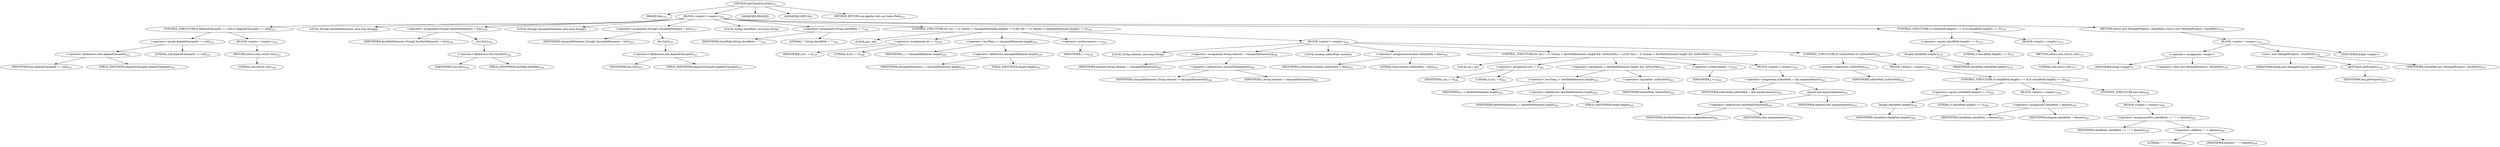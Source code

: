 digraph "getCheckClassPath" {  
"483" [label = <(METHOD,getCheckClassPath)<SUB>251</SUB>> ]
"34" [label = <(PARAM,this)<SUB>251</SUB>> ]
"484" [label = <(BLOCK,&lt;empty&gt;,&lt;empty&gt;)<SUB>251</SUB>> ]
"485" [label = <(CONTROL_STRUCTURE,if (dependClasspath == null),if (dependClasspath == null))<SUB>252</SUB>> ]
"486" [label = <(&lt;operator&gt;.equals,dependClasspath == null)<SUB>252</SUB>> ]
"487" [label = <(&lt;operator&gt;.fieldAccess,this.dependClasspath)<SUB>252</SUB>> ]
"488" [label = <(IDENTIFIER,this,dependClasspath == null)<SUB>252</SUB>> ]
"489" [label = <(FIELD_IDENTIFIER,dependClasspath,dependClasspath)<SUB>252</SUB>> ]
"490" [label = <(LITERAL,null,dependClasspath == null)<SUB>252</SUB>> ]
"491" [label = <(BLOCK,&lt;empty&gt;,&lt;empty&gt;)<SUB>252</SUB>> ]
"492" [label = <(RETURN,return null;,return null;)<SUB>253</SUB>> ]
"493" [label = <(LITERAL,null,return null;)<SUB>253</SUB>> ]
"494" [label = <(LOCAL,String[] destPathElements: java.lang.String[])> ]
"495" [label = <(&lt;operator&gt;.assignment,String[] destPathElements = list())<SUB>256</SUB>> ]
"496" [label = <(IDENTIFIER,destPathElements,String[] destPathElements = list())<SUB>256</SUB>> ]
"497" [label = <(list,list())<SUB>256</SUB>> ]
"498" [label = <(&lt;operator&gt;.fieldAccess,this.destPath)<SUB>256</SUB>> ]
"499" [label = <(IDENTIFIER,this,list())<SUB>256</SUB>> ]
"500" [label = <(FIELD_IDENTIFIER,destPath,destPath)<SUB>256</SUB>> ]
"501" [label = <(LOCAL,String[] classpathElements: java.lang.String[])> ]
"502" [label = <(&lt;operator&gt;.assignment,String[] classpathElements = list())<SUB>257</SUB>> ]
"503" [label = <(IDENTIFIER,classpathElements,String[] classpathElements = list())<SUB>257</SUB>> ]
"504" [label = <(list,list())<SUB>257</SUB>> ]
"505" [label = <(&lt;operator&gt;.fieldAccess,this.dependClasspath)<SUB>257</SUB>> ]
"506" [label = <(IDENTIFIER,this,list())<SUB>257</SUB>> ]
"507" [label = <(FIELD_IDENTIFIER,dependClasspath,dependClasspath)<SUB>257</SUB>> ]
"508" [label = <(LOCAL,String checkPath: java.lang.String)> ]
"509" [label = <(&lt;operator&gt;.assignment,String checkPath = &quot;&quot;)<SUB>258</SUB>> ]
"510" [label = <(IDENTIFIER,checkPath,String checkPath = &quot;&quot;)<SUB>258</SUB>> ]
"511" [label = <(LITERAL,&quot;&quot;,String checkPath = &quot;&quot;)<SUB>258</SUB>> ]
"512" [label = <(CONTROL_STRUCTURE,for (int i = 0; Some(i &lt; classpathElements.length); ++i),for (int i = 0; Some(i &lt; classpathElements.length); ++i))<SUB>259</SUB>> ]
"513" [label = <(LOCAL,int i: int)> ]
"514" [label = <(&lt;operator&gt;.assignment,int i = 0)<SUB>259</SUB>> ]
"515" [label = <(IDENTIFIER,i,int i = 0)<SUB>259</SUB>> ]
"516" [label = <(LITERAL,0,int i = 0)<SUB>259</SUB>> ]
"517" [label = <(&lt;operator&gt;.lessThan,i &lt; classpathElements.length)<SUB>259</SUB>> ]
"518" [label = <(IDENTIFIER,i,i &lt; classpathElements.length)<SUB>259</SUB>> ]
"519" [label = <(&lt;operator&gt;.fieldAccess,classpathElements.length)<SUB>259</SUB>> ]
"520" [label = <(IDENTIFIER,classpathElements,i &lt; classpathElements.length)<SUB>259</SUB>> ]
"521" [label = <(FIELD_IDENTIFIER,length,length)<SUB>259</SUB>> ]
"522" [label = <(&lt;operator&gt;.preIncrement,++i)<SUB>259</SUB>> ]
"523" [label = <(IDENTIFIER,i,++i)<SUB>259</SUB>> ]
"524" [label = <(BLOCK,&lt;empty&gt;,&lt;empty&gt;)<SUB>259</SUB>> ]
"525" [label = <(LOCAL,String element: java.lang.String)> ]
"526" [label = <(&lt;operator&gt;.assignment,String element = classpathElements[i])<SUB>260</SUB>> ]
"527" [label = <(IDENTIFIER,element,String element = classpathElements[i])<SUB>260</SUB>> ]
"528" [label = <(&lt;operator&gt;.indexAccess,classpathElements[i])<SUB>260</SUB>> ]
"529" [label = <(IDENTIFIER,classpathElements,String element = classpathElements[i])<SUB>260</SUB>> ]
"530" [label = <(IDENTIFIER,i,String element = classpathElements[i])<SUB>260</SUB>> ]
"531" [label = <(LOCAL,boolean inDestPath: boolean)> ]
"532" [label = <(&lt;operator&gt;.assignment,boolean inDestPath = false)<SUB>261</SUB>> ]
"533" [label = <(IDENTIFIER,inDestPath,boolean inDestPath = false)<SUB>261</SUB>> ]
"534" [label = <(LITERAL,false,boolean inDestPath = false)<SUB>261</SUB>> ]
"535" [label = <(CONTROL_STRUCTURE,for (int j = 0; Some(j &lt; destPathElements.length &amp;&amp; !inDestPath); ++j),for (int j = 0; Some(j &lt; destPathElements.length &amp;&amp; !inDestPath); ++j))<SUB>262</SUB>> ]
"536" [label = <(LOCAL,int j: int)> ]
"537" [label = <(&lt;operator&gt;.assignment,int j = 0)<SUB>262</SUB>> ]
"538" [label = <(IDENTIFIER,j,int j = 0)<SUB>262</SUB>> ]
"539" [label = <(LITERAL,0,int j = 0)<SUB>262</SUB>> ]
"540" [label = <(&lt;operator&gt;.logicalAnd,j &lt; destPathElements.length &amp;&amp; !inDestPath)<SUB>262</SUB>> ]
"541" [label = <(&lt;operator&gt;.lessThan,j &lt; destPathElements.length)<SUB>262</SUB>> ]
"542" [label = <(IDENTIFIER,j,j &lt; destPathElements.length)<SUB>262</SUB>> ]
"543" [label = <(&lt;operator&gt;.fieldAccess,destPathElements.length)<SUB>262</SUB>> ]
"544" [label = <(IDENTIFIER,destPathElements,j &lt; destPathElements.length)<SUB>262</SUB>> ]
"545" [label = <(FIELD_IDENTIFIER,length,length)<SUB>262</SUB>> ]
"546" [label = <(&lt;operator&gt;.logicalNot,!inDestPath)<SUB>262</SUB>> ]
"547" [label = <(IDENTIFIER,inDestPath,!inDestPath)<SUB>262</SUB>> ]
"548" [label = <(&lt;operator&gt;.preIncrement,++j)<SUB>262</SUB>> ]
"549" [label = <(IDENTIFIER,j,++j)<SUB>262</SUB>> ]
"550" [label = <(BLOCK,&lt;empty&gt;,&lt;empty&gt;)<SUB>262</SUB>> ]
"551" [label = <(&lt;operator&gt;.assignment,inDestPath = this.equals(element))<SUB>263</SUB>> ]
"552" [label = <(IDENTIFIER,inDestPath,inDestPath = this.equals(element))<SUB>263</SUB>> ]
"553" [label = <(equals,this.equals(element))<SUB>263</SUB>> ]
"554" [label = <(&lt;operator&gt;.indexAccess,destPathElements[j])<SUB>263</SUB>> ]
"555" [label = <(IDENTIFIER,destPathElements,this.equals(element))<SUB>263</SUB>> ]
"556" [label = <(IDENTIFIER,j,this.equals(element))<SUB>263</SUB>> ]
"557" [label = <(IDENTIFIER,element,this.equals(element))<SUB>263</SUB>> ]
"558" [label = <(CONTROL_STRUCTURE,if (!inDestPath),if (!inDestPath))<SUB>265</SUB>> ]
"559" [label = <(&lt;operator&gt;.logicalNot,!inDestPath)<SUB>265</SUB>> ]
"560" [label = <(IDENTIFIER,inDestPath,!inDestPath)<SUB>265</SUB>> ]
"561" [label = <(BLOCK,&lt;empty&gt;,&lt;empty&gt;)<SUB>265</SUB>> ]
"562" [label = <(CONTROL_STRUCTURE,if (checkPath.length() == 0),if (checkPath.length() == 0))<SUB>266</SUB>> ]
"563" [label = <(&lt;operator&gt;.equals,checkPath.length() == 0)<SUB>266</SUB>> ]
"564" [label = <(length,checkPath.length())<SUB>266</SUB>> ]
"565" [label = <(IDENTIFIER,checkPath,checkPath.length())<SUB>266</SUB>> ]
"566" [label = <(LITERAL,0,checkPath.length() == 0)<SUB>266</SUB>> ]
"567" [label = <(BLOCK,&lt;empty&gt;,&lt;empty&gt;)<SUB>266</SUB>> ]
"568" [label = <(&lt;operator&gt;.assignment,checkPath = element)<SUB>267</SUB>> ]
"569" [label = <(IDENTIFIER,checkPath,checkPath = element)<SUB>267</SUB>> ]
"570" [label = <(IDENTIFIER,element,checkPath = element)<SUB>267</SUB>> ]
"571" [label = <(CONTROL_STRUCTURE,else,else)<SUB>268</SUB>> ]
"572" [label = <(BLOCK,&lt;empty&gt;,&lt;empty&gt;)<SUB>268</SUB>> ]
"573" [label = <(&lt;operator&gt;.assignmentPlus,checkPath += &quot;:&quot; + element)<SUB>269</SUB>> ]
"574" [label = <(IDENTIFIER,checkPath,checkPath += &quot;:&quot; + element)<SUB>269</SUB>> ]
"575" [label = <(&lt;operator&gt;.addition,&quot;:&quot; + element)<SUB>269</SUB>> ]
"576" [label = <(LITERAL,&quot;:&quot;,&quot;:&quot; + element)<SUB>269</SUB>> ]
"577" [label = <(IDENTIFIER,element,&quot;:&quot; + element)<SUB>269</SUB>> ]
"578" [label = <(CONTROL_STRUCTURE,if (checkPath.length() == 0),if (checkPath.length() == 0))<SUB>274</SUB>> ]
"579" [label = <(&lt;operator&gt;.equals,checkPath.length() == 0)<SUB>274</SUB>> ]
"580" [label = <(length,checkPath.length())<SUB>274</SUB>> ]
"581" [label = <(IDENTIFIER,checkPath,checkPath.length())<SUB>274</SUB>> ]
"582" [label = <(LITERAL,0,checkPath.length() == 0)<SUB>274</SUB>> ]
"583" [label = <(BLOCK,&lt;empty&gt;,&lt;empty&gt;)<SUB>274</SUB>> ]
"584" [label = <(RETURN,return null;,return null;)<SUB>275</SUB>> ]
"585" [label = <(LITERAL,null,return null;)<SUB>275</SUB>> ]
"586" [label = <(RETURN,return new Path(getProject(), checkPath);,return new Path(getProject(), checkPath);)<SUB>278</SUB>> ]
"587" [label = <(BLOCK,&lt;empty&gt;,&lt;empty&gt;)<SUB>278</SUB>> ]
"588" [label = <(&lt;operator&gt;.assignment,&lt;empty&gt;)> ]
"589" [label = <(IDENTIFIER,$obj8,&lt;empty&gt;)> ]
"590" [label = <(&lt;operator&gt;.alloc,new Path(getProject(), checkPath))<SUB>278</SUB>> ]
"591" [label = <(&lt;init&gt;,new Path(getProject(), checkPath))<SUB>278</SUB>> ]
"592" [label = <(IDENTIFIER,$obj8,new Path(getProject(), checkPath))> ]
"593" [label = <(getProject,getProject())<SUB>278</SUB>> ]
"33" [label = <(IDENTIFIER,this,getProject())<SUB>278</SUB>> ]
"594" [label = <(IDENTIFIER,checkPath,new Path(getProject(), checkPath))<SUB>278</SUB>> ]
"595" [label = <(IDENTIFIER,$obj8,&lt;empty&gt;)> ]
"596" [label = <(MODIFIER,PRIVATE)> ]
"597" [label = <(MODIFIER,VIRTUAL)> ]
"598" [label = <(METHOD_RETURN,org.apache.tools.ant.types.Path)<SUB>251</SUB>> ]
  "483" -> "34" 
  "483" -> "484" 
  "483" -> "596" 
  "483" -> "597" 
  "483" -> "598" 
  "484" -> "485" 
  "484" -> "494" 
  "484" -> "495" 
  "484" -> "501" 
  "484" -> "502" 
  "484" -> "508" 
  "484" -> "509" 
  "484" -> "512" 
  "484" -> "578" 
  "484" -> "586" 
  "485" -> "486" 
  "485" -> "491" 
  "486" -> "487" 
  "486" -> "490" 
  "487" -> "488" 
  "487" -> "489" 
  "491" -> "492" 
  "492" -> "493" 
  "495" -> "496" 
  "495" -> "497" 
  "497" -> "498" 
  "498" -> "499" 
  "498" -> "500" 
  "502" -> "503" 
  "502" -> "504" 
  "504" -> "505" 
  "505" -> "506" 
  "505" -> "507" 
  "509" -> "510" 
  "509" -> "511" 
  "512" -> "513" 
  "512" -> "514" 
  "512" -> "517" 
  "512" -> "522" 
  "512" -> "524" 
  "514" -> "515" 
  "514" -> "516" 
  "517" -> "518" 
  "517" -> "519" 
  "519" -> "520" 
  "519" -> "521" 
  "522" -> "523" 
  "524" -> "525" 
  "524" -> "526" 
  "524" -> "531" 
  "524" -> "532" 
  "524" -> "535" 
  "524" -> "558" 
  "526" -> "527" 
  "526" -> "528" 
  "528" -> "529" 
  "528" -> "530" 
  "532" -> "533" 
  "532" -> "534" 
  "535" -> "536" 
  "535" -> "537" 
  "535" -> "540" 
  "535" -> "548" 
  "535" -> "550" 
  "537" -> "538" 
  "537" -> "539" 
  "540" -> "541" 
  "540" -> "546" 
  "541" -> "542" 
  "541" -> "543" 
  "543" -> "544" 
  "543" -> "545" 
  "546" -> "547" 
  "548" -> "549" 
  "550" -> "551" 
  "551" -> "552" 
  "551" -> "553" 
  "553" -> "554" 
  "553" -> "557" 
  "554" -> "555" 
  "554" -> "556" 
  "558" -> "559" 
  "558" -> "561" 
  "559" -> "560" 
  "561" -> "562" 
  "562" -> "563" 
  "562" -> "567" 
  "562" -> "571" 
  "563" -> "564" 
  "563" -> "566" 
  "564" -> "565" 
  "567" -> "568" 
  "568" -> "569" 
  "568" -> "570" 
  "571" -> "572" 
  "572" -> "573" 
  "573" -> "574" 
  "573" -> "575" 
  "575" -> "576" 
  "575" -> "577" 
  "578" -> "579" 
  "578" -> "583" 
  "579" -> "580" 
  "579" -> "582" 
  "580" -> "581" 
  "583" -> "584" 
  "584" -> "585" 
  "586" -> "587" 
  "587" -> "588" 
  "587" -> "591" 
  "587" -> "595" 
  "588" -> "589" 
  "588" -> "590" 
  "591" -> "592" 
  "591" -> "593" 
  "591" -> "594" 
  "593" -> "33" 
}
